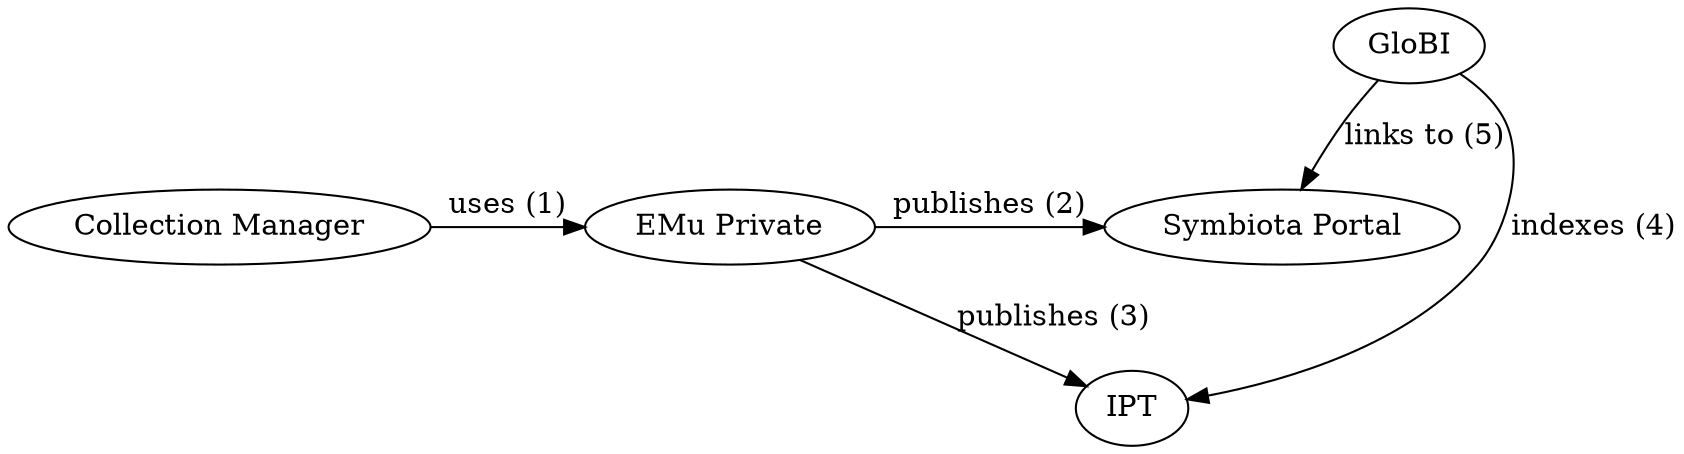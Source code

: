 digraph pairwise {
    #rankdir=LR;
    #labelloc="t";
    #label="Alternative w/ Symbiota";
    a1 [label="Collection Manager"];
    b1 [label="EMu Private"];
    c1 [label="Symbiota Portal"];
    d1 [label="IPT"];
    e1 [label="GloBI"];
    { rank=same;
    a1 -> b1 [label="uses (1)"];
    b1 -> c1 [label="publishes (2)"];
    };
    { 
    b1 -> d1 [label="publishes (3)"];
    e1 -> d1 [label="indexes (4)"];
    e1 -> c1 [label="links to (5)"];
    };
}

